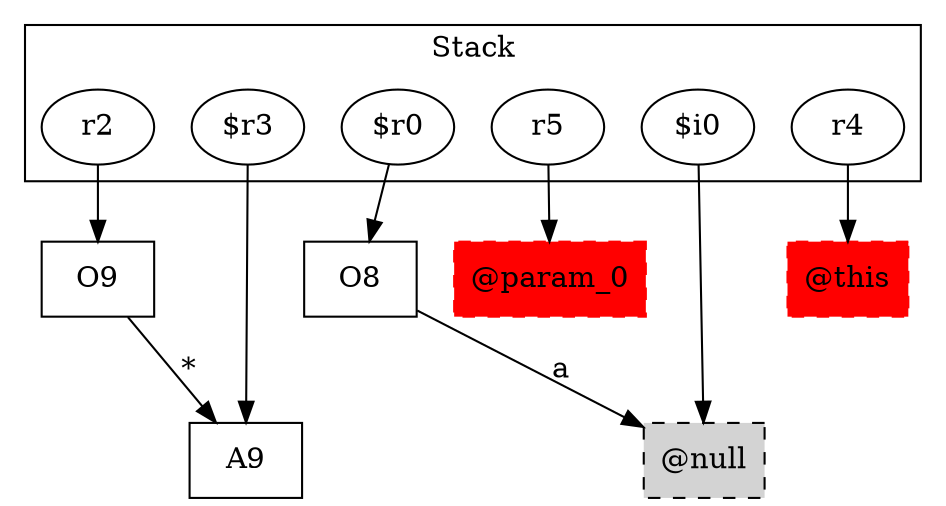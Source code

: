 digraph sample {
  rankDir="LR";
  subgraph cluster_0 {
    label="Stack"
    "r2"; "$r0"; "$i0"; "r5"; "$r3"; "r4"; 
  }
  "r2" -> { O9[shape=box]};
  "$r0" -> { O8[shape=box]};
  "$i0" -> { "@null"[shape=box]};
  "r5" -> { "@param_0"[shape=box]};
  "$r3" -> { A9[shape=box]};
  "r4" -> { "@this"[shape=box]};
  "@null"[shape=box, style="filled,dashed"];
  O8 -> "@null"[label="a", weight="0.2"]
  O9 -> A9[label="*", weight="0.2"]
  "@this"[shape=box, style="filled,dashed"];
  "@param_0"[shape=box, style="filled,dashed"];
  "@this"[color="red"];
  "@param_0"[color="red"];
}
